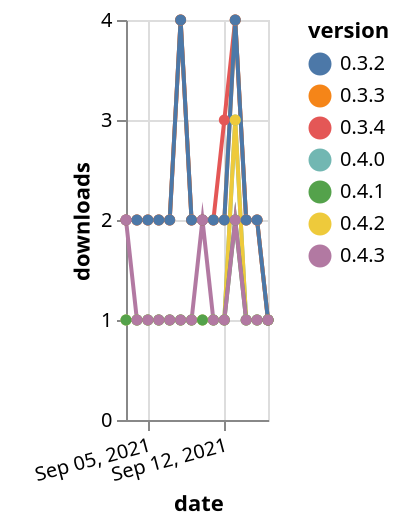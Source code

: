 {"$schema": "https://vega.github.io/schema/vega-lite/v5.json", "description": "A simple bar chart with embedded data.", "data": {"values": [{"date": "2021-09-03", "total": 2349, "delta": 2, "version": "0.3.4"}, {"date": "2021-09-04", "total": 2351, "delta": 2, "version": "0.3.4"}, {"date": "2021-09-05", "total": 2353, "delta": 2, "version": "0.3.4"}, {"date": "2021-09-06", "total": 2355, "delta": 2, "version": "0.3.4"}, {"date": "2021-09-07", "total": 2357, "delta": 2, "version": "0.3.4"}, {"date": "2021-09-08", "total": 2361, "delta": 4, "version": "0.3.4"}, {"date": "2021-09-09", "total": 2363, "delta": 2, "version": "0.3.4"}, {"date": "2021-09-10", "total": 2365, "delta": 2, "version": "0.3.4"}, {"date": "2021-09-11", "total": 2367, "delta": 2, "version": "0.3.4"}, {"date": "2021-09-12", "total": 2370, "delta": 3, "version": "0.3.4"}, {"date": "2021-09-13", "total": 2374, "delta": 4, "version": "0.3.4"}, {"date": "2021-09-14", "total": 2376, "delta": 2, "version": "0.3.4"}, {"date": "2021-09-15", "total": 2378, "delta": 2, "version": "0.3.4"}, {"date": "2021-09-16", "total": 2379, "delta": 1, "version": "0.3.4"}, {"date": "2021-09-03", "total": 305, "delta": 1, "version": "0.4.0"}, {"date": "2021-09-04", "total": 306, "delta": 1, "version": "0.4.0"}, {"date": "2021-09-05", "total": 307, "delta": 1, "version": "0.4.0"}, {"date": "2021-09-06", "total": 308, "delta": 1, "version": "0.4.0"}, {"date": "2021-09-07", "total": 309, "delta": 1, "version": "0.4.0"}, {"date": "2021-09-08", "total": 310, "delta": 1, "version": "0.4.0"}, {"date": "2021-09-09", "total": 311, "delta": 1, "version": "0.4.0"}, {"date": "2021-09-10", "total": 312, "delta": 1, "version": "0.4.0"}, {"date": "2021-09-11", "total": 313, "delta": 1, "version": "0.4.0"}, {"date": "2021-09-12", "total": 314, "delta": 1, "version": "0.4.0"}, {"date": "2021-09-13", "total": 317, "delta": 3, "version": "0.4.0"}, {"date": "2021-09-14", "total": 318, "delta": 1, "version": "0.4.0"}, {"date": "2021-09-15", "total": 319, "delta": 1, "version": "0.4.0"}, {"date": "2021-09-16", "total": 320, "delta": 1, "version": "0.4.0"}, {"date": "2021-09-03", "total": 228, "delta": 1, "version": "0.4.2"}, {"date": "2021-09-04", "total": 229, "delta": 1, "version": "0.4.2"}, {"date": "2021-09-05", "total": 230, "delta": 1, "version": "0.4.2"}, {"date": "2021-09-06", "total": 231, "delta": 1, "version": "0.4.2"}, {"date": "2021-09-07", "total": 232, "delta": 1, "version": "0.4.2"}, {"date": "2021-09-08", "total": 233, "delta": 1, "version": "0.4.2"}, {"date": "2021-09-09", "total": 234, "delta": 1, "version": "0.4.2"}, {"date": "2021-09-10", "total": 235, "delta": 1, "version": "0.4.2"}, {"date": "2021-09-11", "total": 236, "delta": 1, "version": "0.4.2"}, {"date": "2021-09-12", "total": 237, "delta": 1, "version": "0.4.2"}, {"date": "2021-09-13", "total": 240, "delta": 3, "version": "0.4.2"}, {"date": "2021-09-14", "total": 241, "delta": 1, "version": "0.4.2"}, {"date": "2021-09-15", "total": 242, "delta": 1, "version": "0.4.2"}, {"date": "2021-09-16", "total": 243, "delta": 1, "version": "0.4.2"}, {"date": "2021-09-03", "total": 2660, "delta": 2, "version": "0.3.3"}, {"date": "2021-09-04", "total": 2662, "delta": 2, "version": "0.3.3"}, {"date": "2021-09-05", "total": 2664, "delta": 2, "version": "0.3.3"}, {"date": "2021-09-06", "total": 2666, "delta": 2, "version": "0.3.3"}, {"date": "2021-09-07", "total": 2668, "delta": 2, "version": "0.3.3"}, {"date": "2021-09-08", "total": 2672, "delta": 4, "version": "0.3.3"}, {"date": "2021-09-09", "total": 2674, "delta": 2, "version": "0.3.3"}, {"date": "2021-09-10", "total": 2676, "delta": 2, "version": "0.3.3"}, {"date": "2021-09-11", "total": 2678, "delta": 2, "version": "0.3.3"}, {"date": "2021-09-12", "total": 2680, "delta": 2, "version": "0.3.3"}, {"date": "2021-09-13", "total": 2684, "delta": 4, "version": "0.3.3"}, {"date": "2021-09-14", "total": 2686, "delta": 2, "version": "0.3.3"}, {"date": "2021-09-15", "total": 2688, "delta": 2, "version": "0.3.3"}, {"date": "2021-09-16", "total": 2689, "delta": 1, "version": "0.3.3"}, {"date": "2021-09-03", "total": 2473, "delta": 2, "version": "0.3.2"}, {"date": "2021-09-04", "total": 2475, "delta": 2, "version": "0.3.2"}, {"date": "2021-09-05", "total": 2477, "delta": 2, "version": "0.3.2"}, {"date": "2021-09-06", "total": 2479, "delta": 2, "version": "0.3.2"}, {"date": "2021-09-07", "total": 2481, "delta": 2, "version": "0.3.2"}, {"date": "2021-09-08", "total": 2485, "delta": 4, "version": "0.3.2"}, {"date": "2021-09-09", "total": 2487, "delta": 2, "version": "0.3.2"}, {"date": "2021-09-10", "total": 2489, "delta": 2, "version": "0.3.2"}, {"date": "2021-09-11", "total": 2491, "delta": 2, "version": "0.3.2"}, {"date": "2021-09-12", "total": 2493, "delta": 2, "version": "0.3.2"}, {"date": "2021-09-13", "total": 2497, "delta": 4, "version": "0.3.2"}, {"date": "2021-09-14", "total": 2499, "delta": 2, "version": "0.3.2"}, {"date": "2021-09-15", "total": 2501, "delta": 2, "version": "0.3.2"}, {"date": "2021-09-16", "total": 2502, "delta": 1, "version": "0.3.2"}, {"date": "2021-09-03", "total": 366, "delta": 1, "version": "0.4.1"}, {"date": "2021-09-04", "total": 367, "delta": 1, "version": "0.4.1"}, {"date": "2021-09-05", "total": 368, "delta": 1, "version": "0.4.1"}, {"date": "2021-09-06", "total": 369, "delta": 1, "version": "0.4.1"}, {"date": "2021-09-07", "total": 370, "delta": 1, "version": "0.4.1"}, {"date": "2021-09-08", "total": 371, "delta": 1, "version": "0.4.1"}, {"date": "2021-09-09", "total": 372, "delta": 1, "version": "0.4.1"}, {"date": "2021-09-10", "total": 373, "delta": 1, "version": "0.4.1"}, {"date": "2021-09-11", "total": 374, "delta": 1, "version": "0.4.1"}, {"date": "2021-09-12", "total": 375, "delta": 1, "version": "0.4.1"}, {"date": "2021-09-13", "total": 377, "delta": 2, "version": "0.4.1"}, {"date": "2021-09-14", "total": 378, "delta": 1, "version": "0.4.1"}, {"date": "2021-09-15", "total": 379, "delta": 1, "version": "0.4.1"}, {"date": "2021-09-16", "total": 380, "delta": 1, "version": "0.4.1"}, {"date": "2021-09-03", "total": 463, "delta": 2, "version": "0.4.3"}, {"date": "2021-09-04", "total": 464, "delta": 1, "version": "0.4.3"}, {"date": "2021-09-05", "total": 465, "delta": 1, "version": "0.4.3"}, {"date": "2021-09-06", "total": 466, "delta": 1, "version": "0.4.3"}, {"date": "2021-09-07", "total": 467, "delta": 1, "version": "0.4.3"}, {"date": "2021-09-08", "total": 468, "delta": 1, "version": "0.4.3"}, {"date": "2021-09-09", "total": 469, "delta": 1, "version": "0.4.3"}, {"date": "2021-09-10", "total": 471, "delta": 2, "version": "0.4.3"}, {"date": "2021-09-11", "total": 472, "delta": 1, "version": "0.4.3"}, {"date": "2021-09-12", "total": 473, "delta": 1, "version": "0.4.3"}, {"date": "2021-09-13", "total": 475, "delta": 2, "version": "0.4.3"}, {"date": "2021-09-14", "total": 476, "delta": 1, "version": "0.4.3"}, {"date": "2021-09-15", "total": 477, "delta": 1, "version": "0.4.3"}, {"date": "2021-09-16", "total": 478, "delta": 1, "version": "0.4.3"}]}, "width": "container", "mark": {"type": "line", "point": {"filled": true}}, "encoding": {"x": {"field": "date", "type": "temporal", "timeUnit": "yearmonthdate", "title": "date", "axis": {"labelAngle": -15}}, "y": {"field": "delta", "type": "quantitative", "title": "downloads"}, "color": {"field": "version", "type": "nominal"}, "tooltip": {"field": "delta"}}}